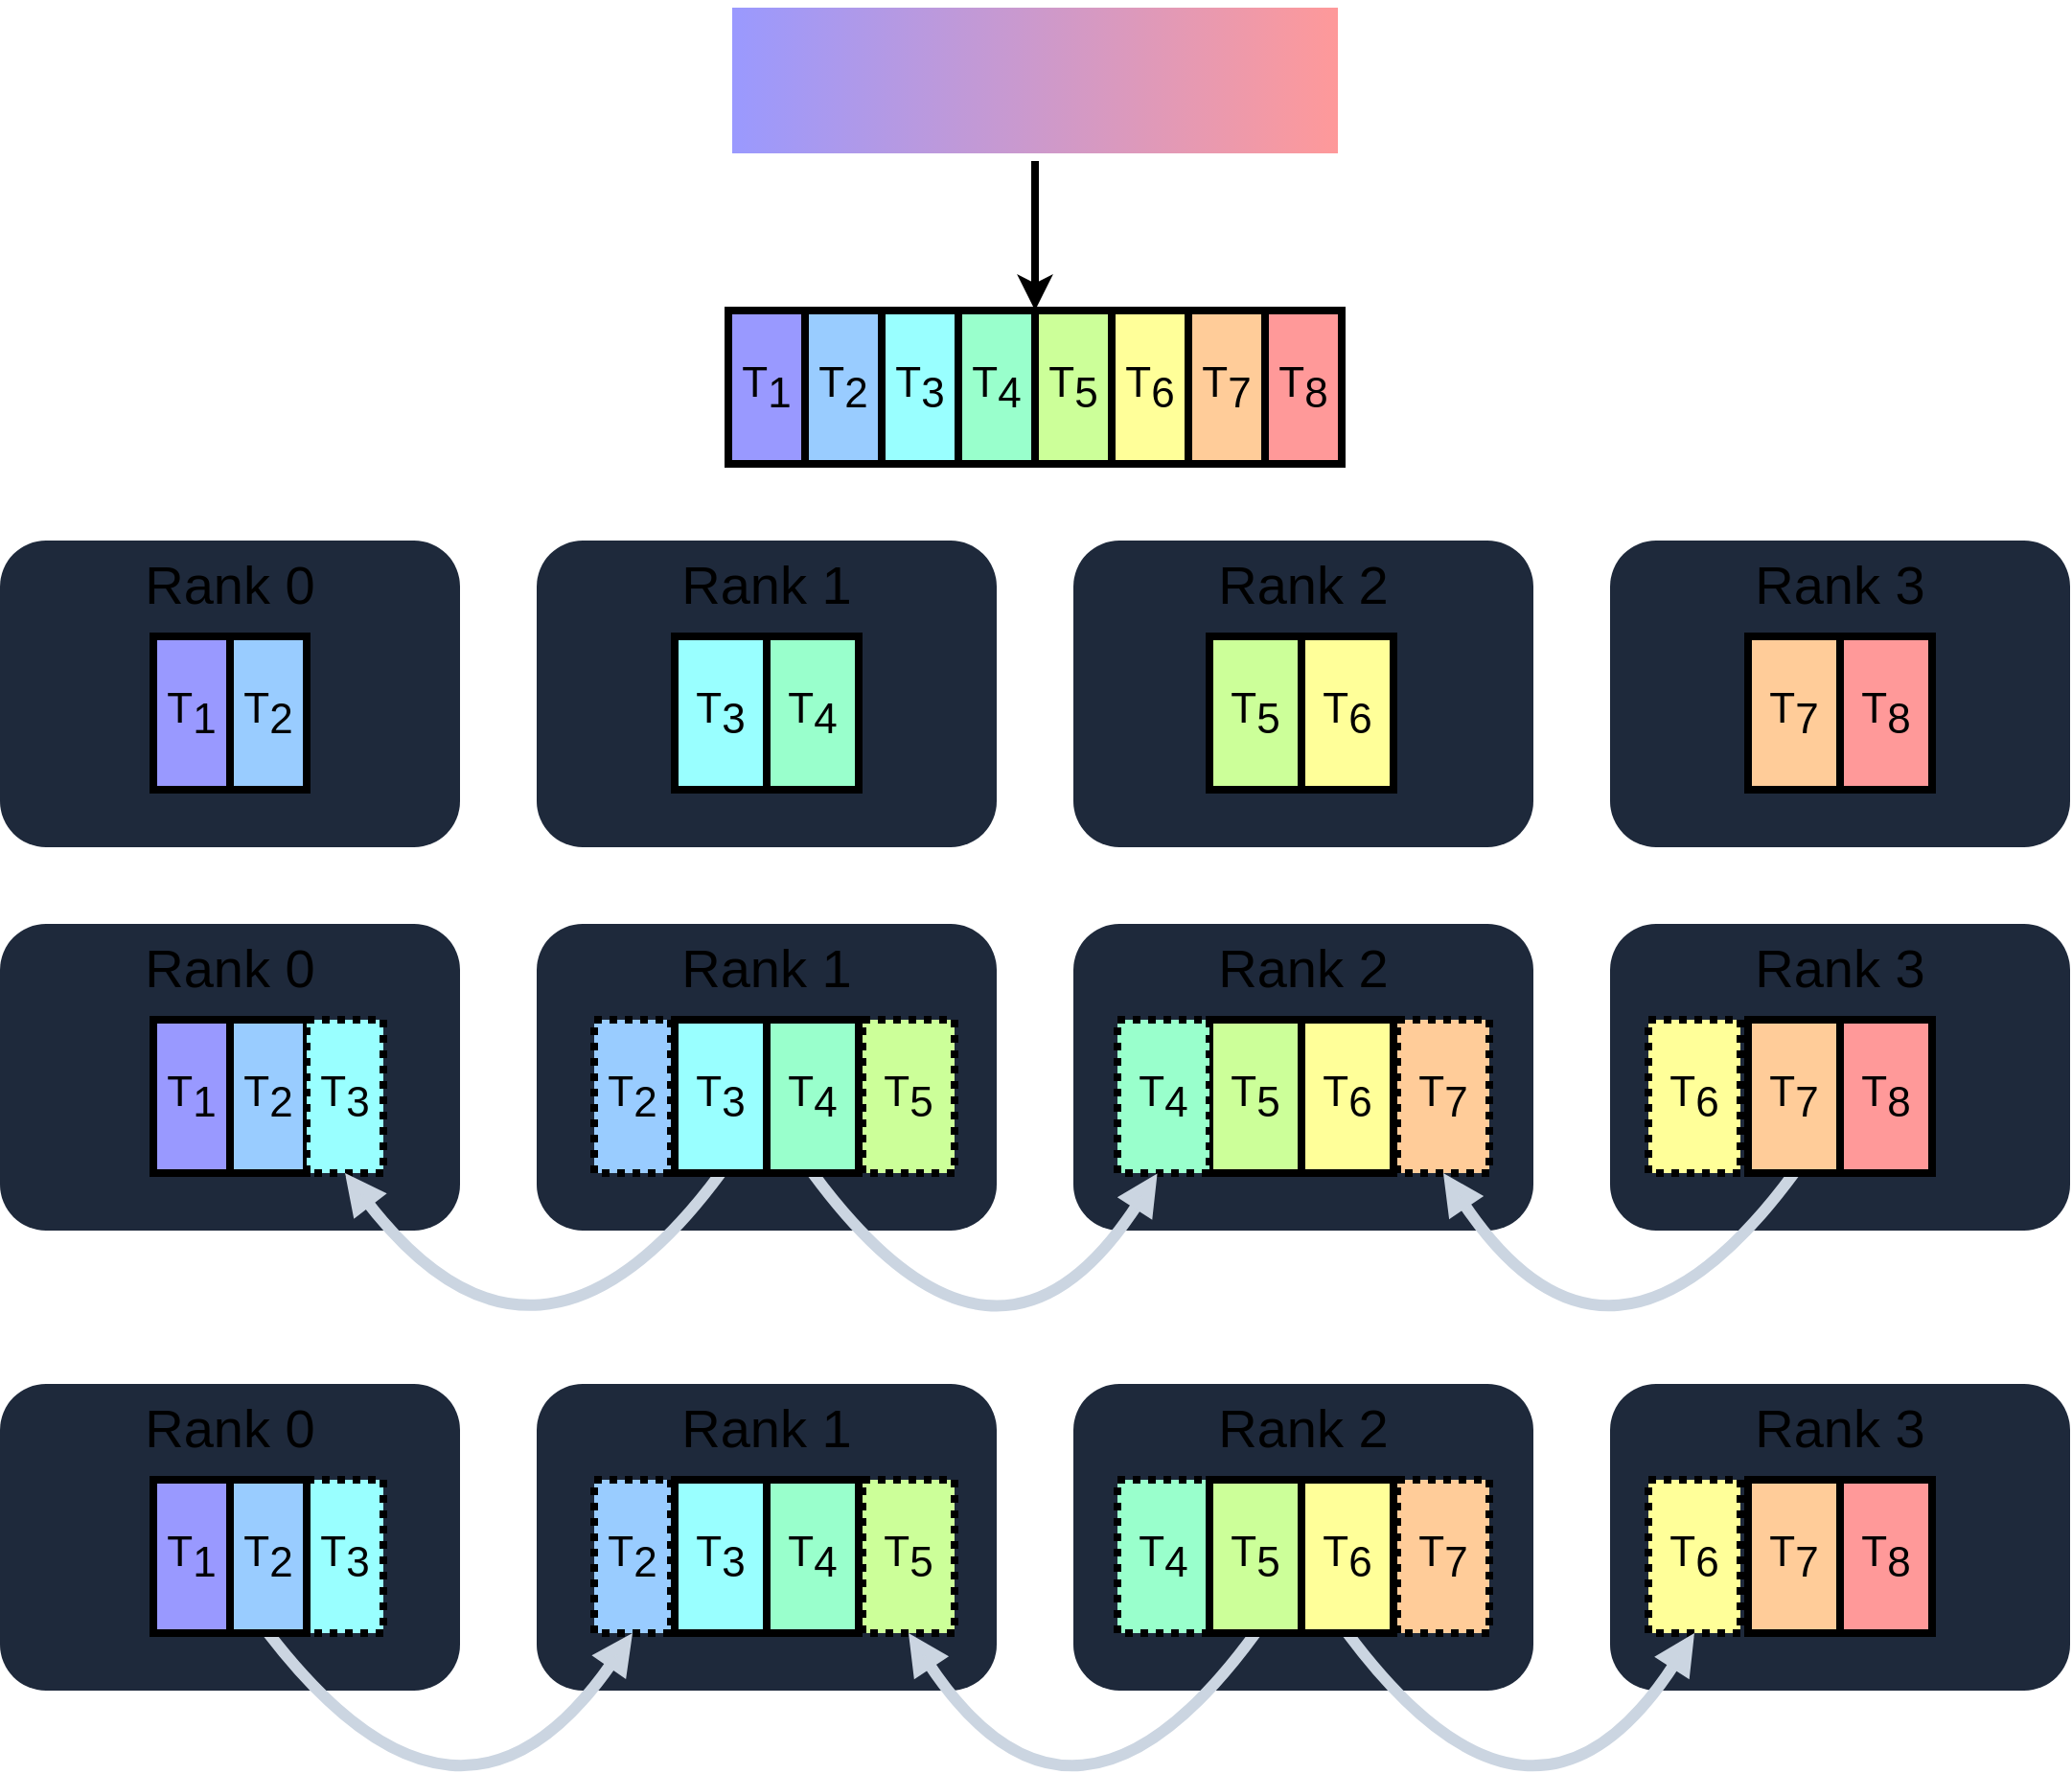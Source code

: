 <mxfile version="23.0.2" type="device">
  <diagram name="Page-1" id="4JPI8uq_XbpNddxYJBNp">
    <mxGraphModel dx="1440" dy="2158" grid="1" gridSize="10" guides="1" tooltips="1" connect="1" arrows="1" fold="1" page="1" pageScale="1" pageWidth="1200" pageHeight="1600" math="0" shadow="0">
      <root>
        <mxCell id="0" />
        <mxCell id="1" parent="0" />
        <mxCell id="yS3-8FKAzjnfhjmjKPrI-1" value="T&lt;sub style=&quot;font-size: 22px;&quot;&gt;1&lt;/sub&gt;" style="rounded=0;whiteSpace=wrap;html=1;fillColor=#9999FF;fontColor=#000000;container=0;strokeWidth=4;fontSize=22;" parent="1" vertex="1">
          <mxGeometry x="420" y="400" width="40" height="80" as="geometry" />
        </mxCell>
        <mxCell id="yS3-8FKAzjnfhjmjKPrI-2" value="T&lt;sub style=&quot;font-size: 22px;&quot;&gt;2&lt;/sub&gt;" style="rounded=0;whiteSpace=wrap;html=1;fillColor=#99CCFF;fontColor=#000000;container=0;strokeWidth=4;fontSize=22;" parent="1" vertex="1">
          <mxGeometry x="460" y="400" width="40" height="80" as="geometry" />
        </mxCell>
        <mxCell id="yS3-8FKAzjnfhjmjKPrI-3" value="T&lt;sub style=&quot;font-size: 22px;&quot;&gt;3&lt;/sub&gt;" style="rounded=0;whiteSpace=wrap;html=1;fillColor=#99FFFF;fontColor=#000000;container=0;strokeWidth=4;fontSize=22;" parent="1" vertex="1">
          <mxGeometry x="500" y="400" width="40" height="80" as="geometry" />
        </mxCell>
        <mxCell id="yS3-8FKAzjnfhjmjKPrI-4" value="T&lt;sub style=&quot;font-size: 22px;&quot;&gt;4&lt;/sub&gt;" style="rounded=0;whiteSpace=wrap;html=1;fillColor=#99FFCC;fontColor=#000000;container=0;strokeWidth=4;fontSize=22;" parent="1" vertex="1">
          <mxGeometry x="540" y="400" width="40" height="80" as="geometry" />
        </mxCell>
        <mxCell id="yS3-8FKAzjnfhjmjKPrI-5" value="T&lt;sub style=&quot;font-size: 22px;&quot;&gt;5&lt;/sub&gt;" style="rounded=0;whiteSpace=wrap;html=1;fillColor=#CCFF99;fontColor=#000000;container=0;strokeWidth=4;fontSize=22;" parent="1" vertex="1">
          <mxGeometry x="580" y="400" width="40" height="80" as="geometry" />
        </mxCell>
        <mxCell id="yS3-8FKAzjnfhjmjKPrI-6" value="T&lt;sub style=&quot;font-size: 22px;&quot;&gt;6&lt;/sub&gt;" style="rounded=0;whiteSpace=wrap;html=1;fillColor=#FFFF99;fontColor=#000000;container=0;strokeWidth=4;fontSize=22;" parent="1" vertex="1">
          <mxGeometry x="620" y="400" width="40" height="80" as="geometry" />
        </mxCell>
        <mxCell id="yS3-8FKAzjnfhjmjKPrI-7" value="T&lt;sub style=&quot;font-size: 22px;&quot;&gt;7&lt;/sub&gt;" style="rounded=0;whiteSpace=wrap;html=1;fillColor=#FFCC99;fontColor=#000000;container=0;strokeWidth=4;fontSize=22;" parent="1" vertex="1">
          <mxGeometry x="660" y="400" width="40" height="80" as="geometry" />
        </mxCell>
        <mxCell id="yS3-8FKAzjnfhjmjKPrI-8" value="T&lt;sub style=&quot;font-size: 22px;&quot;&gt;8&lt;/sub&gt;" style="rounded=0;whiteSpace=wrap;html=1;fillColor=#FF9999;fontColor=#000000;container=0;strokeWidth=4;fontSize=22;" parent="1" vertex="1">
          <mxGeometry x="700" y="400" width="40" height="80" as="geometry" />
        </mxCell>
        <mxCell id="yS3-8FKAzjnfhjmjKPrI-10" style="edgeStyle=orthogonalEdgeStyle;rounded=0;orthogonalLoop=1;jettySize=auto;html=1;entryX=0;entryY=0;entryDx=0;entryDy=0;strokeWidth=4;" parent="1" source="yS3-8FKAzjnfhjmjKPrI-9" target="yS3-8FKAzjnfhjmjKPrI-5" edge="1">
          <mxGeometry relative="1" as="geometry" />
        </mxCell>
        <mxCell id="yS3-8FKAzjnfhjmjKPrI-9" value="" style="rounded=0;whiteSpace=wrap;html=1;gradientColor=#9999FF;gradientDirection=west;fillColor=#FF9999;strokeColor=#FFFFFF;container=0;strokeWidth=4;fontSize=22;" parent="1" vertex="1">
          <mxGeometry x="420" y="240" width="320" height="80" as="geometry" />
        </mxCell>
        <mxCell id="eHDF_5QwC8mLXq7Rov-Y-60" value="" style="group;fillColor=default;container=0;" vertex="1" connectable="0" parent="1">
          <mxGeometry x="40" y="520" width="240" height="160" as="geometry" />
        </mxCell>
        <mxCell id="eHDF_5QwC8mLXq7Rov-Y-39" value="Rank 0" style="rounded=1;whiteSpace=wrap;html=1;verticalAlign=top;container=0;strokeWidth=4;fontSize=28;fillColor=#1e293b;strokeColor=none;" vertex="1" parent="1">
          <mxGeometry x="40" y="520" width="240" height="160" as="geometry" />
        </mxCell>
        <mxCell id="eHDF_5QwC8mLXq7Rov-Y-40" value="T&lt;sub style=&quot;font-size: 22px;&quot;&gt;1&lt;/sub&gt;" style="rounded=0;whiteSpace=wrap;html=1;fillColor=#9999FF;fontColor=#000000;container=0;strokeWidth=4;fontSize=22;" vertex="1" parent="1">
          <mxGeometry x="120" y="570" width="40" height="80" as="geometry" />
        </mxCell>
        <mxCell id="eHDF_5QwC8mLXq7Rov-Y-41" value="T&lt;sub style=&quot;font-size: 22px;&quot;&gt;2&lt;/sub&gt;" style="rounded=0;whiteSpace=wrap;html=1;fillColor=#99CCFF;fontColor=#000000;container=0;strokeWidth=4;fontSize=22;" vertex="1" parent="1">
          <mxGeometry x="160" y="570" width="40" height="80" as="geometry" />
        </mxCell>
        <mxCell id="eHDF_5QwC8mLXq7Rov-Y-15" value="Rank 3" style="rounded=1;whiteSpace=wrap;html=1;verticalAlign=top;container=0;strokeWidth=4;fontSize=28;fillColor=#1E293B;strokeColor=none;perimeterSpacing=0;" vertex="1" parent="1">
          <mxGeometry x="880" y="720" width="240" height="160" as="geometry" />
        </mxCell>
        <mxCell id="eHDF_5QwC8mLXq7Rov-Y-19" value="T&lt;sub style=&quot;font-size: 22px;&quot;&gt;8&lt;/sub&gt;" style="rounded=0;whiteSpace=wrap;html=1;fillColor=#FF9999;fontColor=#000000;container=0;strokeWidth=4;fontSize=22;" vertex="1" parent="1">
          <mxGeometry x="1000" y="770" width="48" height="80" as="geometry" />
        </mxCell>
        <mxCell id="eHDF_5QwC8mLXq7Rov-Y-27" value="T&lt;sub style=&quot;font-size: 22px;&quot;&gt;6&lt;/sub&gt;" style="rounded=0;whiteSpace=wrap;html=1;fillColor=#FFFF99;fontColor=#000000;container=0;strokeWidth=4;fontSize=22;dashed=1;dashPattern=1 1;" vertex="1" parent="1">
          <mxGeometry x="900" y="770" width="48" height="80" as="geometry" />
        </mxCell>
        <mxCell id="eHDF_5QwC8mLXq7Rov-Y-56" value="Rank 3" style="rounded=1;whiteSpace=wrap;html=1;verticalAlign=top;container=0;strokeWidth=4;fontSize=28;fillColor=#1E293B;strokeColor=none;perimeterSpacing=0;" vertex="1" parent="1">
          <mxGeometry x="880" y="520" width="240" height="160" as="geometry" />
        </mxCell>
        <mxCell id="eHDF_5QwC8mLXq7Rov-Y-57" value="T&lt;sub style=&quot;font-size: 22px;&quot;&gt;7&lt;/sub&gt;" style="rounded=0;whiteSpace=wrap;html=1;fillColor=#FFCC99;fontColor=#000000;container=0;strokeWidth=4;fontSize=22;" vertex="1" parent="1">
          <mxGeometry x="952" y="570" width="48" height="80" as="geometry" />
        </mxCell>
        <mxCell id="eHDF_5QwC8mLXq7Rov-Y-58" value="T&lt;sub style=&quot;font-size: 22px;&quot;&gt;8&lt;/sub&gt;" style="rounded=0;whiteSpace=wrap;html=1;fillColor=#FF9999;fontColor=#000000;container=0;strokeWidth=4;fontSize=22;" vertex="1" parent="1">
          <mxGeometry x="1000" y="570" width="48" height="80" as="geometry" />
        </mxCell>
        <mxCell id="eHDF_5QwC8mLXq7Rov-Y-50" value="Rank 2" style="rounded=1;whiteSpace=wrap;html=1;verticalAlign=top;container=0;strokeWidth=4;fontSize=28;fillColor=#1E293B;strokeColor=none;perimeterSpacing=0;" vertex="1" parent="1">
          <mxGeometry x="600" y="520" width="240" height="160" as="geometry" />
        </mxCell>
        <mxCell id="eHDF_5QwC8mLXq7Rov-Y-51" value="T&lt;sub style=&quot;font-size: 22px;&quot;&gt;5&lt;/sub&gt;" style="rounded=0;whiteSpace=wrap;html=1;fillColor=#CCFF99;fontColor=#000000;container=0;strokeWidth=4;fontSize=22;" vertex="1" parent="1">
          <mxGeometry x="671" y="570" width="48" height="80" as="geometry" />
        </mxCell>
        <mxCell id="eHDF_5QwC8mLXq7Rov-Y-52" value="T&lt;sub style=&quot;font-size: 22px;&quot;&gt;6&lt;/sub&gt;" style="rounded=0;whiteSpace=wrap;html=1;fillColor=#FFFF99;fontColor=#000000;container=0;strokeWidth=4;fontSize=22;" vertex="1" parent="1">
          <mxGeometry x="719" y="570" width="48" height="80" as="geometry" />
        </mxCell>
        <mxCell id="yS3-8FKAzjnfhjmjKPrI-24" value="Rank 2" style="rounded=1;whiteSpace=wrap;html=1;verticalAlign=top;container=0;strokeWidth=4;fontSize=28;fillColor=#1E293B;strokeColor=none;perimeterSpacing=0;" parent="1" vertex="1">
          <mxGeometry x="600" y="720" width="240" height="160" as="geometry" />
        </mxCell>
        <mxCell id="yS3-8FKAzjnfhjmjKPrI-15" value="T&lt;sub style=&quot;font-size: 22px;&quot;&gt;5&lt;/sub&gt;" style="rounded=0;whiteSpace=wrap;html=1;fillColor=#CCFF99;fontColor=#000000;container=0;strokeWidth=4;fontSize=22;" parent="1" vertex="1">
          <mxGeometry x="671" y="770" width="48" height="80" as="geometry" />
        </mxCell>
        <mxCell id="yS3-8FKAzjnfhjmjKPrI-16" value="T&lt;sub style=&quot;font-size: 22px;&quot;&gt;6&lt;/sub&gt;" style="rounded=0;whiteSpace=wrap;html=1;fillColor=#FFFF99;fontColor=#000000;container=0;strokeWidth=4;fontSize=22;" parent="1" vertex="1">
          <mxGeometry x="719" y="770" width="48" height="80" as="geometry" />
        </mxCell>
        <mxCell id="eHDF_5QwC8mLXq7Rov-Y-26" value="T&lt;sub style=&quot;font-size: 22px;&quot;&gt;4&lt;/sub&gt;" style="rounded=0;whiteSpace=wrap;html=1;fillColor=#99FFCC;fontColor=#000000;container=0;strokeWidth=4;fontSize=22;dashed=1;dashPattern=1 1;" vertex="1" parent="1">
          <mxGeometry x="623" y="770" width="48" height="80" as="geometry" />
        </mxCell>
        <mxCell id="eHDF_5QwC8mLXq7Rov-Y-28" value="T&lt;sub style=&quot;font-size: 22px;&quot;&gt;7&lt;/sub&gt;" style="rounded=0;whiteSpace=wrap;html=1;fillColor=#FFCC99;fontColor=#000000;container=0;strokeWidth=4;fontSize=22;dashed=1;dashPattern=1 1;" vertex="1" parent="1">
          <mxGeometry x="769" y="770" width="48" height="80" as="geometry" />
        </mxCell>
        <mxCell id="eHDF_5QwC8mLXq7Rov-Y-14" value="Rank 1" style="rounded=1;whiteSpace=wrap;html=1;verticalAlign=top;container=0;strokeWidth=4;fontSize=28;fillColor=#1E293B;strokeColor=none;perimeterSpacing=0;" vertex="1" parent="1">
          <mxGeometry x="320" y="720" width="240" height="160" as="geometry" />
        </mxCell>
        <mxCell id="eHDF_5QwC8mLXq7Rov-Y-25" value="T&lt;sub style=&quot;font-size: 22px;&quot;&gt;2&lt;/sub&gt;" style="rounded=0;whiteSpace=wrap;html=1;fillColor=#99CCFF;fontColor=#000000;container=0;strokeWidth=4;fontSize=22;dashed=1;dashPattern=1 1;" vertex="1" parent="1">
          <mxGeometry x="350" y="770" width="40" height="80" as="geometry" />
        </mxCell>
        <mxCell id="eHDF_5QwC8mLXq7Rov-Y-29" value="T&lt;sub style=&quot;font-size: 22px;&quot;&gt;5&lt;/sub&gt;" style="rounded=0;whiteSpace=wrap;html=1;fillColor=#CCFF99;fontColor=#000000;container=0;strokeWidth=4;fontSize=22;dashed=1;dashPattern=1 1;" vertex="1" parent="1">
          <mxGeometry x="490" y="770" width="48" height="80" as="geometry" />
        </mxCell>
        <mxCell id="eHDF_5QwC8mLXq7Rov-Y-44" value="Rank 1" style="rounded=1;whiteSpace=wrap;html=1;verticalAlign=top;container=0;strokeWidth=4;fontSize=28;fillColor=#1E293B;strokeColor=none;perimeterSpacing=0;" vertex="1" parent="1">
          <mxGeometry x="320" y="520" width="240" height="160" as="geometry" />
        </mxCell>
        <mxCell id="eHDF_5QwC8mLXq7Rov-Y-45" value="T&lt;sub style=&quot;font-size: 22px;&quot;&gt;3&lt;/sub&gt;" style="rounded=0;whiteSpace=wrap;html=1;fillColor=#99FFFF;fontColor=#000000;container=0;strokeWidth=4;fontSize=22;" vertex="1" parent="1">
          <mxGeometry x="392" y="570" width="48" height="80" as="geometry" />
        </mxCell>
        <mxCell id="eHDF_5QwC8mLXq7Rov-Y-46" value="T&lt;sub style=&quot;font-size: 22px;&quot;&gt;4&lt;/sub&gt;" style="rounded=0;whiteSpace=wrap;html=1;fillColor=#99FFCC;fontColor=#000000;container=0;strokeWidth=4;fontSize=22;" vertex="1" parent="1">
          <mxGeometry x="440" y="570" width="48" height="80" as="geometry" />
        </mxCell>
        <mxCell id="yS3-8FKAzjnfhjmjKPrI-23" value="Rank 0" style="rounded=1;whiteSpace=wrap;html=1;verticalAlign=top;container=0;strokeWidth=4;fontSize=28;fillColor=#1E293B;strokeColor=none;perimeterSpacing=0;" parent="1" vertex="1">
          <mxGeometry x="40" y="720" width="240" height="160" as="geometry" />
        </mxCell>
        <mxCell id="yS3-8FKAzjnfhjmjKPrI-11" value="T&lt;sub style=&quot;font-size: 22px;&quot;&gt;1&lt;/sub&gt;" style="rounded=0;whiteSpace=wrap;html=1;fillColor=#9999FF;fontColor=#000000;container=0;strokeWidth=4;fontSize=22;" parent="1" vertex="1">
          <mxGeometry x="120" y="770" width="40" height="80" as="geometry" />
        </mxCell>
        <mxCell id="yS3-8FKAzjnfhjmjKPrI-12" value="T&lt;sub style=&quot;font-size: 22px;&quot;&gt;2&lt;/sub&gt;" style="rounded=0;whiteSpace=wrap;html=1;fillColor=#99CCFF;fontColor=#000000;container=0;strokeWidth=4;fontSize=22;" parent="1" vertex="1">
          <mxGeometry x="160" y="770" width="40" height="80" as="geometry" />
        </mxCell>
        <mxCell id="eHDF_5QwC8mLXq7Rov-Y-24" value="T&lt;sub style=&quot;font-size: 22px;&quot;&gt;3&lt;/sub&gt;" style="rounded=0;whiteSpace=wrap;html=1;fillColor=#99FFFF;fontColor=#000000;container=0;strokeWidth=4;fontSize=22;dashed=1;dashPattern=1 1;fillStyle=solid;" vertex="1" parent="1">
          <mxGeometry x="200" y="770" width="40" height="80" as="geometry" />
        </mxCell>
        <mxCell id="eHDF_5QwC8mLXq7Rov-Y-61" value="" style="endArrow=block;html=1;rounded=0;entryX=0.5;entryY=1;entryDx=0;entryDy=0;exitX=0.5;exitY=1;exitDx=0;exitDy=0;curved=1;strokeWidth=6;strokeColor=#cbd5e1;endFill=1;" edge="1" parent="1" source="yS3-8FKAzjnfhjmjKPrI-13" target="eHDF_5QwC8mLXq7Rov-Y-24">
          <mxGeometry width="50" height="50" relative="1" as="geometry">
            <mxPoint x="200" y="980" as="sourcePoint" />
            <mxPoint x="250" y="930" as="targetPoint" />
            <Array as="points">
              <mxPoint x="320" y="980" />
            </Array>
          </mxGeometry>
        </mxCell>
        <mxCell id="eHDF_5QwC8mLXq7Rov-Y-62" value="" style="endArrow=block;html=1;rounded=0;entryX=0.433;entryY=1.003;entryDx=0;entryDy=0;exitX=0.5;exitY=1;exitDx=0;exitDy=0;curved=1;strokeWidth=6;strokeColor=#cbd5e1;entryPerimeter=0;endFill=1;" edge="1" parent="1" source="yS3-8FKAzjnfhjmjKPrI-14" target="eHDF_5QwC8mLXq7Rov-Y-26">
          <mxGeometry width="50" height="50" relative="1" as="geometry">
            <mxPoint x="769" y="940" as="sourcePoint" />
            <mxPoint x="573" y="940" as="targetPoint" />
            <Array as="points">
              <mxPoint x="560" y="980" />
            </Array>
          </mxGeometry>
        </mxCell>
        <mxCell id="eHDF_5QwC8mLXq7Rov-Y-63" value="" style="endArrow=block;html=1;rounded=0;entryX=0.5;entryY=1;entryDx=0;entryDy=0;curved=1;strokeWidth=6;strokeColor=#cbd5e1;exitX=0.5;exitY=1;exitDx=0;exitDy=0;endFill=1;" edge="1" parent="1" source="eHDF_5QwC8mLXq7Rov-Y-18" target="eHDF_5QwC8mLXq7Rov-Y-28">
          <mxGeometry width="50" height="50" relative="1" as="geometry">
            <mxPoint x="970" y="850" as="sourcePoint" />
            <mxPoint x="780" y="850" as="targetPoint" />
            <Array as="points">
              <mxPoint x="880" y="980" />
            </Array>
          </mxGeometry>
        </mxCell>
        <mxCell id="eHDF_5QwC8mLXq7Rov-Y-18" value="T&lt;sub style=&quot;font-size: 22px;&quot;&gt;7&lt;/sub&gt;" style="rounded=0;whiteSpace=wrap;html=1;fillColor=#FFCC99;fontColor=#000000;container=0;strokeWidth=4;fontSize=22;" vertex="1" parent="1">
          <mxGeometry x="952" y="770" width="48" height="80" as="geometry" />
        </mxCell>
        <mxCell id="yS3-8FKAzjnfhjmjKPrI-13" value="T&lt;sub style=&quot;font-size: 22px;&quot;&gt;3&lt;/sub&gt;" style="rounded=0;whiteSpace=wrap;html=1;fillColor=#99FFFF;fontColor=#000000;container=0;strokeWidth=4;fontSize=22;" parent="1" vertex="1">
          <mxGeometry x="392" y="770" width="48" height="80" as="geometry" />
        </mxCell>
        <mxCell id="yS3-8FKAzjnfhjmjKPrI-14" value="T&lt;sub style=&quot;font-size: 22px;&quot;&gt;4&lt;/sub&gt;" style="rounded=0;whiteSpace=wrap;html=1;fillColor=#99FFCC;fontColor=#000000;container=0;strokeWidth=4;fontSize=22;" parent="1" vertex="1">
          <mxGeometry x="440" y="770" width="48" height="80" as="geometry" />
        </mxCell>
        <mxCell id="eHDF_5QwC8mLXq7Rov-Y-64" value="Rank 3" style="rounded=1;whiteSpace=wrap;html=1;verticalAlign=top;container=0;strokeWidth=4;fontSize=28;fillColor=#1E293B;strokeColor=none;perimeterSpacing=0;" vertex="1" parent="1">
          <mxGeometry x="880" y="960" width="240" height="160" as="geometry" />
        </mxCell>
        <mxCell id="eHDF_5QwC8mLXq7Rov-Y-65" value="T&lt;sub style=&quot;font-size: 22px;&quot;&gt;8&lt;/sub&gt;" style="rounded=0;whiteSpace=wrap;html=1;fillColor=#FF9999;fontColor=#000000;container=0;strokeWidth=4;fontSize=22;" vertex="1" parent="1">
          <mxGeometry x="1000" y="1010" width="48" height="80" as="geometry" />
        </mxCell>
        <mxCell id="eHDF_5QwC8mLXq7Rov-Y-66" value="T&lt;sub style=&quot;font-size: 22px;&quot;&gt;6&lt;/sub&gt;" style="rounded=0;whiteSpace=wrap;html=1;fillColor=#FFFF99;fontColor=#000000;container=0;strokeWidth=4;fontSize=22;dashed=1;dashPattern=1 1;" vertex="1" parent="1">
          <mxGeometry x="900" y="1010" width="48" height="80" as="geometry" />
        </mxCell>
        <mxCell id="eHDF_5QwC8mLXq7Rov-Y-67" value="Rank 2" style="rounded=1;whiteSpace=wrap;html=1;verticalAlign=top;container=0;strokeWidth=4;fontSize=28;fillColor=#1E293B;strokeColor=none;perimeterSpacing=0;" vertex="1" parent="1">
          <mxGeometry x="600" y="960" width="240" height="160" as="geometry" />
        </mxCell>
        <mxCell id="eHDF_5QwC8mLXq7Rov-Y-70" value="T&lt;sub style=&quot;font-size: 22px;&quot;&gt;4&lt;/sub&gt;" style="rounded=0;whiteSpace=wrap;html=1;fillColor=#99FFCC;fontColor=#000000;container=0;strokeWidth=4;fontSize=22;dashed=1;dashPattern=1 1;" vertex="1" parent="1">
          <mxGeometry x="623" y="1010" width="48" height="80" as="geometry" />
        </mxCell>
        <mxCell id="eHDF_5QwC8mLXq7Rov-Y-71" value="T&lt;sub style=&quot;font-size: 22px;&quot;&gt;7&lt;/sub&gt;" style="rounded=0;whiteSpace=wrap;html=1;fillColor=#FFCC99;fontColor=#000000;container=0;strokeWidth=4;fontSize=22;dashed=1;dashPattern=1 1;" vertex="1" parent="1">
          <mxGeometry x="769" y="1010" width="48" height="80" as="geometry" />
        </mxCell>
        <mxCell id="eHDF_5QwC8mLXq7Rov-Y-72" value="Rank 1" style="rounded=1;whiteSpace=wrap;html=1;verticalAlign=top;container=0;strokeWidth=4;fontSize=28;fillColor=#1E293B;strokeColor=none;perimeterSpacing=0;" vertex="1" parent="1">
          <mxGeometry x="320" y="960" width="240" height="160" as="geometry" />
        </mxCell>
        <mxCell id="eHDF_5QwC8mLXq7Rov-Y-73" value="T&lt;sub style=&quot;font-size: 22px;&quot;&gt;2&lt;/sub&gt;" style="rounded=0;whiteSpace=wrap;html=1;fillColor=#99CCFF;fontColor=#000000;container=0;strokeWidth=4;fontSize=22;dashed=1;dashPattern=1 1;" vertex="1" parent="1">
          <mxGeometry x="350" y="1010" width="40" height="80" as="geometry" />
        </mxCell>
        <mxCell id="eHDF_5QwC8mLXq7Rov-Y-74" value="T&lt;sub style=&quot;font-size: 22px;&quot;&gt;5&lt;/sub&gt;" style="rounded=0;whiteSpace=wrap;html=1;fillColor=#CCFF99;fontColor=#000000;container=0;strokeWidth=4;fontSize=22;dashed=1;dashPattern=1 1;" vertex="1" parent="1">
          <mxGeometry x="490" y="1010" width="48" height="80" as="geometry" />
        </mxCell>
        <mxCell id="eHDF_5QwC8mLXq7Rov-Y-75" value="Rank 0" style="rounded=1;whiteSpace=wrap;html=1;verticalAlign=top;container=0;strokeWidth=4;fontSize=28;fillColor=#1E293B;strokeColor=none;perimeterSpacing=0;" vertex="1" parent="1">
          <mxGeometry x="40" y="960" width="240" height="160" as="geometry" />
        </mxCell>
        <mxCell id="eHDF_5QwC8mLXq7Rov-Y-76" value="T&lt;sub style=&quot;font-size: 22px;&quot;&gt;1&lt;/sub&gt;" style="rounded=0;whiteSpace=wrap;html=1;fillColor=#9999FF;fontColor=#000000;container=0;strokeWidth=4;fontSize=22;" vertex="1" parent="1">
          <mxGeometry x="120" y="1010" width="40" height="80" as="geometry" />
        </mxCell>
        <mxCell id="eHDF_5QwC8mLXq7Rov-Y-78" value="T&lt;sub style=&quot;font-size: 22px;&quot;&gt;3&lt;/sub&gt;" style="rounded=0;whiteSpace=wrap;html=1;fillColor=#99FFFF;fontColor=#000000;container=0;strokeWidth=4;fontSize=22;dashed=1;dashPattern=1 1;fillStyle=solid;" vertex="1" parent="1">
          <mxGeometry x="200" y="1010" width="40" height="80" as="geometry" />
        </mxCell>
        <mxCell id="eHDF_5QwC8mLXq7Rov-Y-79" value="T&lt;sub style=&quot;font-size: 22px;&quot;&gt;7&lt;/sub&gt;" style="rounded=0;whiteSpace=wrap;html=1;fillColor=#FFCC99;fontColor=#000000;container=0;strokeWidth=4;fontSize=22;" vertex="1" parent="1">
          <mxGeometry x="952" y="1010" width="48" height="80" as="geometry" />
        </mxCell>
        <mxCell id="eHDF_5QwC8mLXq7Rov-Y-80" value="T&lt;sub style=&quot;font-size: 22px;&quot;&gt;3&lt;/sub&gt;" style="rounded=0;whiteSpace=wrap;html=1;fillColor=#99FFFF;fontColor=#000000;container=0;strokeWidth=4;fontSize=22;" vertex="1" parent="1">
          <mxGeometry x="392" y="1010" width="48" height="80" as="geometry" />
        </mxCell>
        <mxCell id="eHDF_5QwC8mLXq7Rov-Y-81" value="T&lt;sub style=&quot;font-size: 22px;&quot;&gt;4&lt;/sub&gt;" style="rounded=0;whiteSpace=wrap;html=1;fillColor=#99FFCC;fontColor=#000000;container=0;strokeWidth=4;fontSize=22;" vertex="1" parent="1">
          <mxGeometry x="440" y="1010" width="48" height="80" as="geometry" />
        </mxCell>
        <mxCell id="eHDF_5QwC8mLXq7Rov-Y-82" value="" style="endArrow=block;html=1;rounded=0;entryX=0.5;entryY=1;entryDx=0;entryDy=0;exitX=0.5;exitY=1;exitDx=0;exitDy=0;curved=1;strokeWidth=6;strokeColor=#cbd5e1;endFill=1;" edge="1" parent="1" source="eHDF_5QwC8mLXq7Rov-Y-77" target="eHDF_5QwC8mLXq7Rov-Y-73">
          <mxGeometry width="50" height="50" relative="1" as="geometry">
            <mxPoint x="460" y="1140" as="sourcePoint" />
            <mxPoint x="264" y="1140" as="targetPoint" />
            <Array as="points">
              <mxPoint x="280" y="1220" />
            </Array>
          </mxGeometry>
        </mxCell>
        <mxCell id="eHDF_5QwC8mLXq7Rov-Y-83" value="" style="endArrow=block;html=1;rounded=0;entryX=0.5;entryY=1;entryDx=0;entryDy=0;exitX=0.5;exitY=1;exitDx=0;exitDy=0;curved=1;strokeWidth=6;strokeColor=#cbd5e1;endFill=1;" edge="1" parent="1" source="eHDF_5QwC8mLXq7Rov-Y-69" target="eHDF_5QwC8mLXq7Rov-Y-66">
          <mxGeometry width="50" height="50" relative="1" as="geometry">
            <mxPoint x="750" y="1140" as="sourcePoint" />
            <mxPoint x="940" y="1140" as="targetPoint" />
            <Array as="points">
              <mxPoint x="840" y="1220" />
            </Array>
          </mxGeometry>
        </mxCell>
        <mxCell id="eHDF_5QwC8mLXq7Rov-Y-84" value="" style="endArrow=block;html=1;rounded=0;entryX=0.5;entryY=1;entryDx=0;entryDy=0;curved=1;strokeWidth=6;strokeColor=#cbd5e1;exitX=0.5;exitY=1;exitDx=0;exitDy=0;endFill=1;" edge="1" parent="1" source="eHDF_5QwC8mLXq7Rov-Y-68" target="eHDF_5QwC8mLXq7Rov-Y-74">
          <mxGeometry width="50" height="50" relative="1" as="geometry">
            <mxPoint x="643" y="1140" as="sourcePoint" />
            <mxPoint x="460" y="1140" as="targetPoint" />
            <Array as="points">
              <mxPoint x="600" y="1220" />
            </Array>
          </mxGeometry>
        </mxCell>
        <mxCell id="eHDF_5QwC8mLXq7Rov-Y-68" value="T&lt;sub style=&quot;font-size: 22px;&quot;&gt;5&lt;/sub&gt;" style="rounded=0;whiteSpace=wrap;html=1;fillColor=#CCFF99;fontColor=#000000;container=0;strokeWidth=4;fontSize=22;" vertex="1" parent="1">
          <mxGeometry x="671" y="1010" width="48" height="80" as="geometry" />
        </mxCell>
        <mxCell id="eHDF_5QwC8mLXq7Rov-Y-69" value="T&lt;sub style=&quot;font-size: 22px;&quot;&gt;6&lt;/sub&gt;" style="rounded=0;whiteSpace=wrap;html=1;fillColor=#FFFF99;fontColor=#000000;container=0;strokeWidth=4;fontSize=22;" vertex="1" parent="1">
          <mxGeometry x="719" y="1010" width="48" height="80" as="geometry" />
        </mxCell>
        <mxCell id="eHDF_5QwC8mLXq7Rov-Y-77" value="T&lt;sub style=&quot;font-size: 22px;&quot;&gt;2&lt;/sub&gt;" style="rounded=0;whiteSpace=wrap;html=1;fillColor=#99CCFF;fontColor=#000000;container=0;strokeWidth=4;fontSize=22;" vertex="1" parent="1">
          <mxGeometry x="160" y="1010" width="40" height="80" as="geometry" />
        </mxCell>
      </root>
    </mxGraphModel>
  </diagram>
</mxfile>
